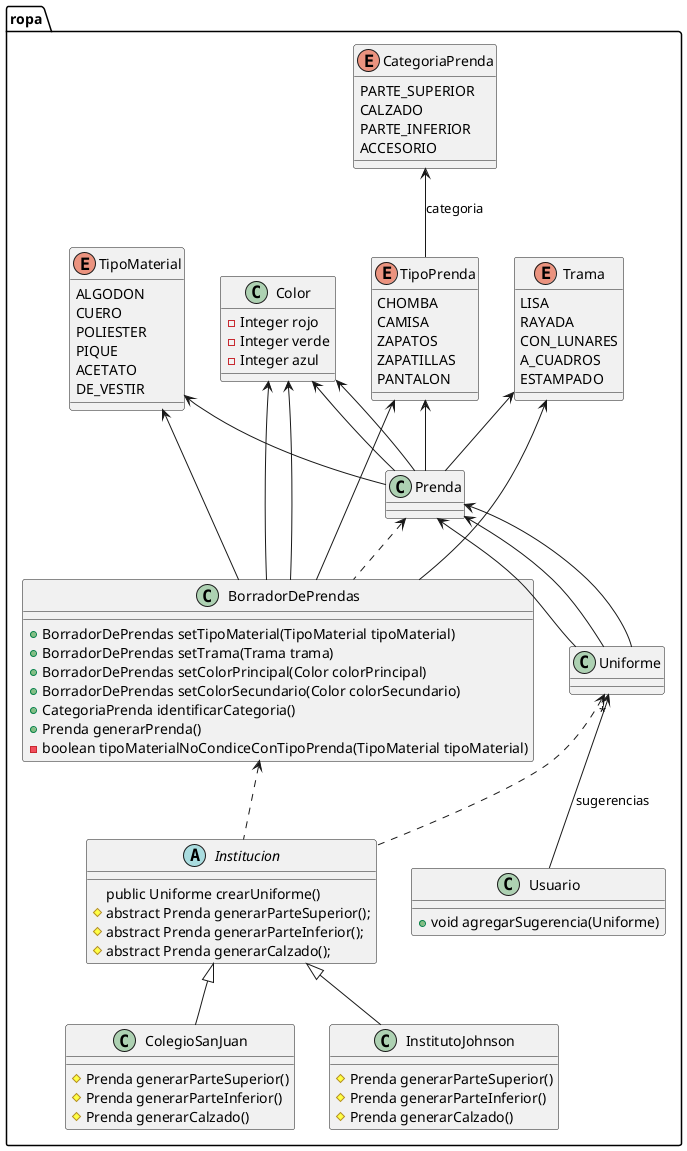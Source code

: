 @startuml
class ropa.Uniforme {
}
class ropa.Usuario {
+ void agregarSugerencia(Uniforme)
}
abstract class ropa.Institucion {
public Uniforme crearUniforme()
# abstract Prenda generarParteSuperior();
# abstract Prenda generarParteInferior();
# abstract Prenda generarCalzado();
}
class ropa.ColegioSanJuan {
# Prenda generarParteSuperior()
# Prenda generarParteInferior()
# Prenda generarCalzado()
}
class ropa.InstitutoJohnson {
# Prenda generarParteSuperior()
# Prenda generarParteInferior()
# Prenda generarCalzado()
}
class ropa.Prenda {
}
class ropa.BorradorDePrendas {
+ BorradorDePrendas setTipoMaterial(TipoMaterial tipoMaterial)
+ BorradorDePrendas setTrama(Trama trama)
+ BorradorDePrendas setColorPrincipal(Color colorPrincipal)
+ BorradorDePrendas setColorSecundario(Color colorSecundario)
+ CategoriaPrenda identificarCategoria()
+ Prenda generarPrenda()
- boolean tipoMaterialNoCondiceConTipoPrenda(TipoMaterial tipoMaterial)
}
enum ropa.TipoPrenda {
CHOMBA
CAMISA
ZAPATOS
ZAPATILLAS
PANTALON
}
enum ropa.CategoriaPrenda {
PARTE_SUPERIOR
CALZADO
PARTE_INFERIOR
ACCESORIO
}
enum ropa.TipoMaterial {
ALGODON
CUERO
POLIESTER
PIQUE
ACETATO
DE_VESTIR
}
enum ropa.Trama {
LISA
RAYADA
CON_LUNARES
A_CUADROS
ESTAMPADO
}
class ropa.Color {
- Integer rojo
- Integer verde
- Integer azul
}

ropa.Institucion <|-- ropa.InstitutoJohnson
ropa.Institucion <|-- ropa.ColegioSanJuan
ropa.Prenda <-- ropa.Uniforme
ropa.Prenda <-- ropa.Uniforme
ropa.Prenda <-- ropa.Uniforme
ropa.Uniforme "*" <-- ropa.Usuario: sugerencias
ropa.Uniforme <.. ropa.Institucion
ropa.TipoPrenda <-- ropa.Prenda
ropa.TipoMaterial <-- ropa.Prenda
ropa.Trama <-- ropa.Prenda
ropa.Color <-- ropa.Prenda
ropa.Color <-- ropa.Prenda
ropa.TipoPrenda <-- ropa.BorradorDePrendas
ropa.TipoMaterial <-- ropa.BorradorDePrendas
ropa.Trama <-- ropa.BorradorDePrendas
ropa.Color <-- ropa.BorradorDePrendas
ropa.Color <-- ropa.BorradorDePrendas
ropa.CategoriaPrenda <-- ropa.TipoPrenda: categoria
ropa.BorradorDePrendas <.. ropa.Institucion
ropa.Prenda <.. ropa.BorradorDePrendas

@enduml